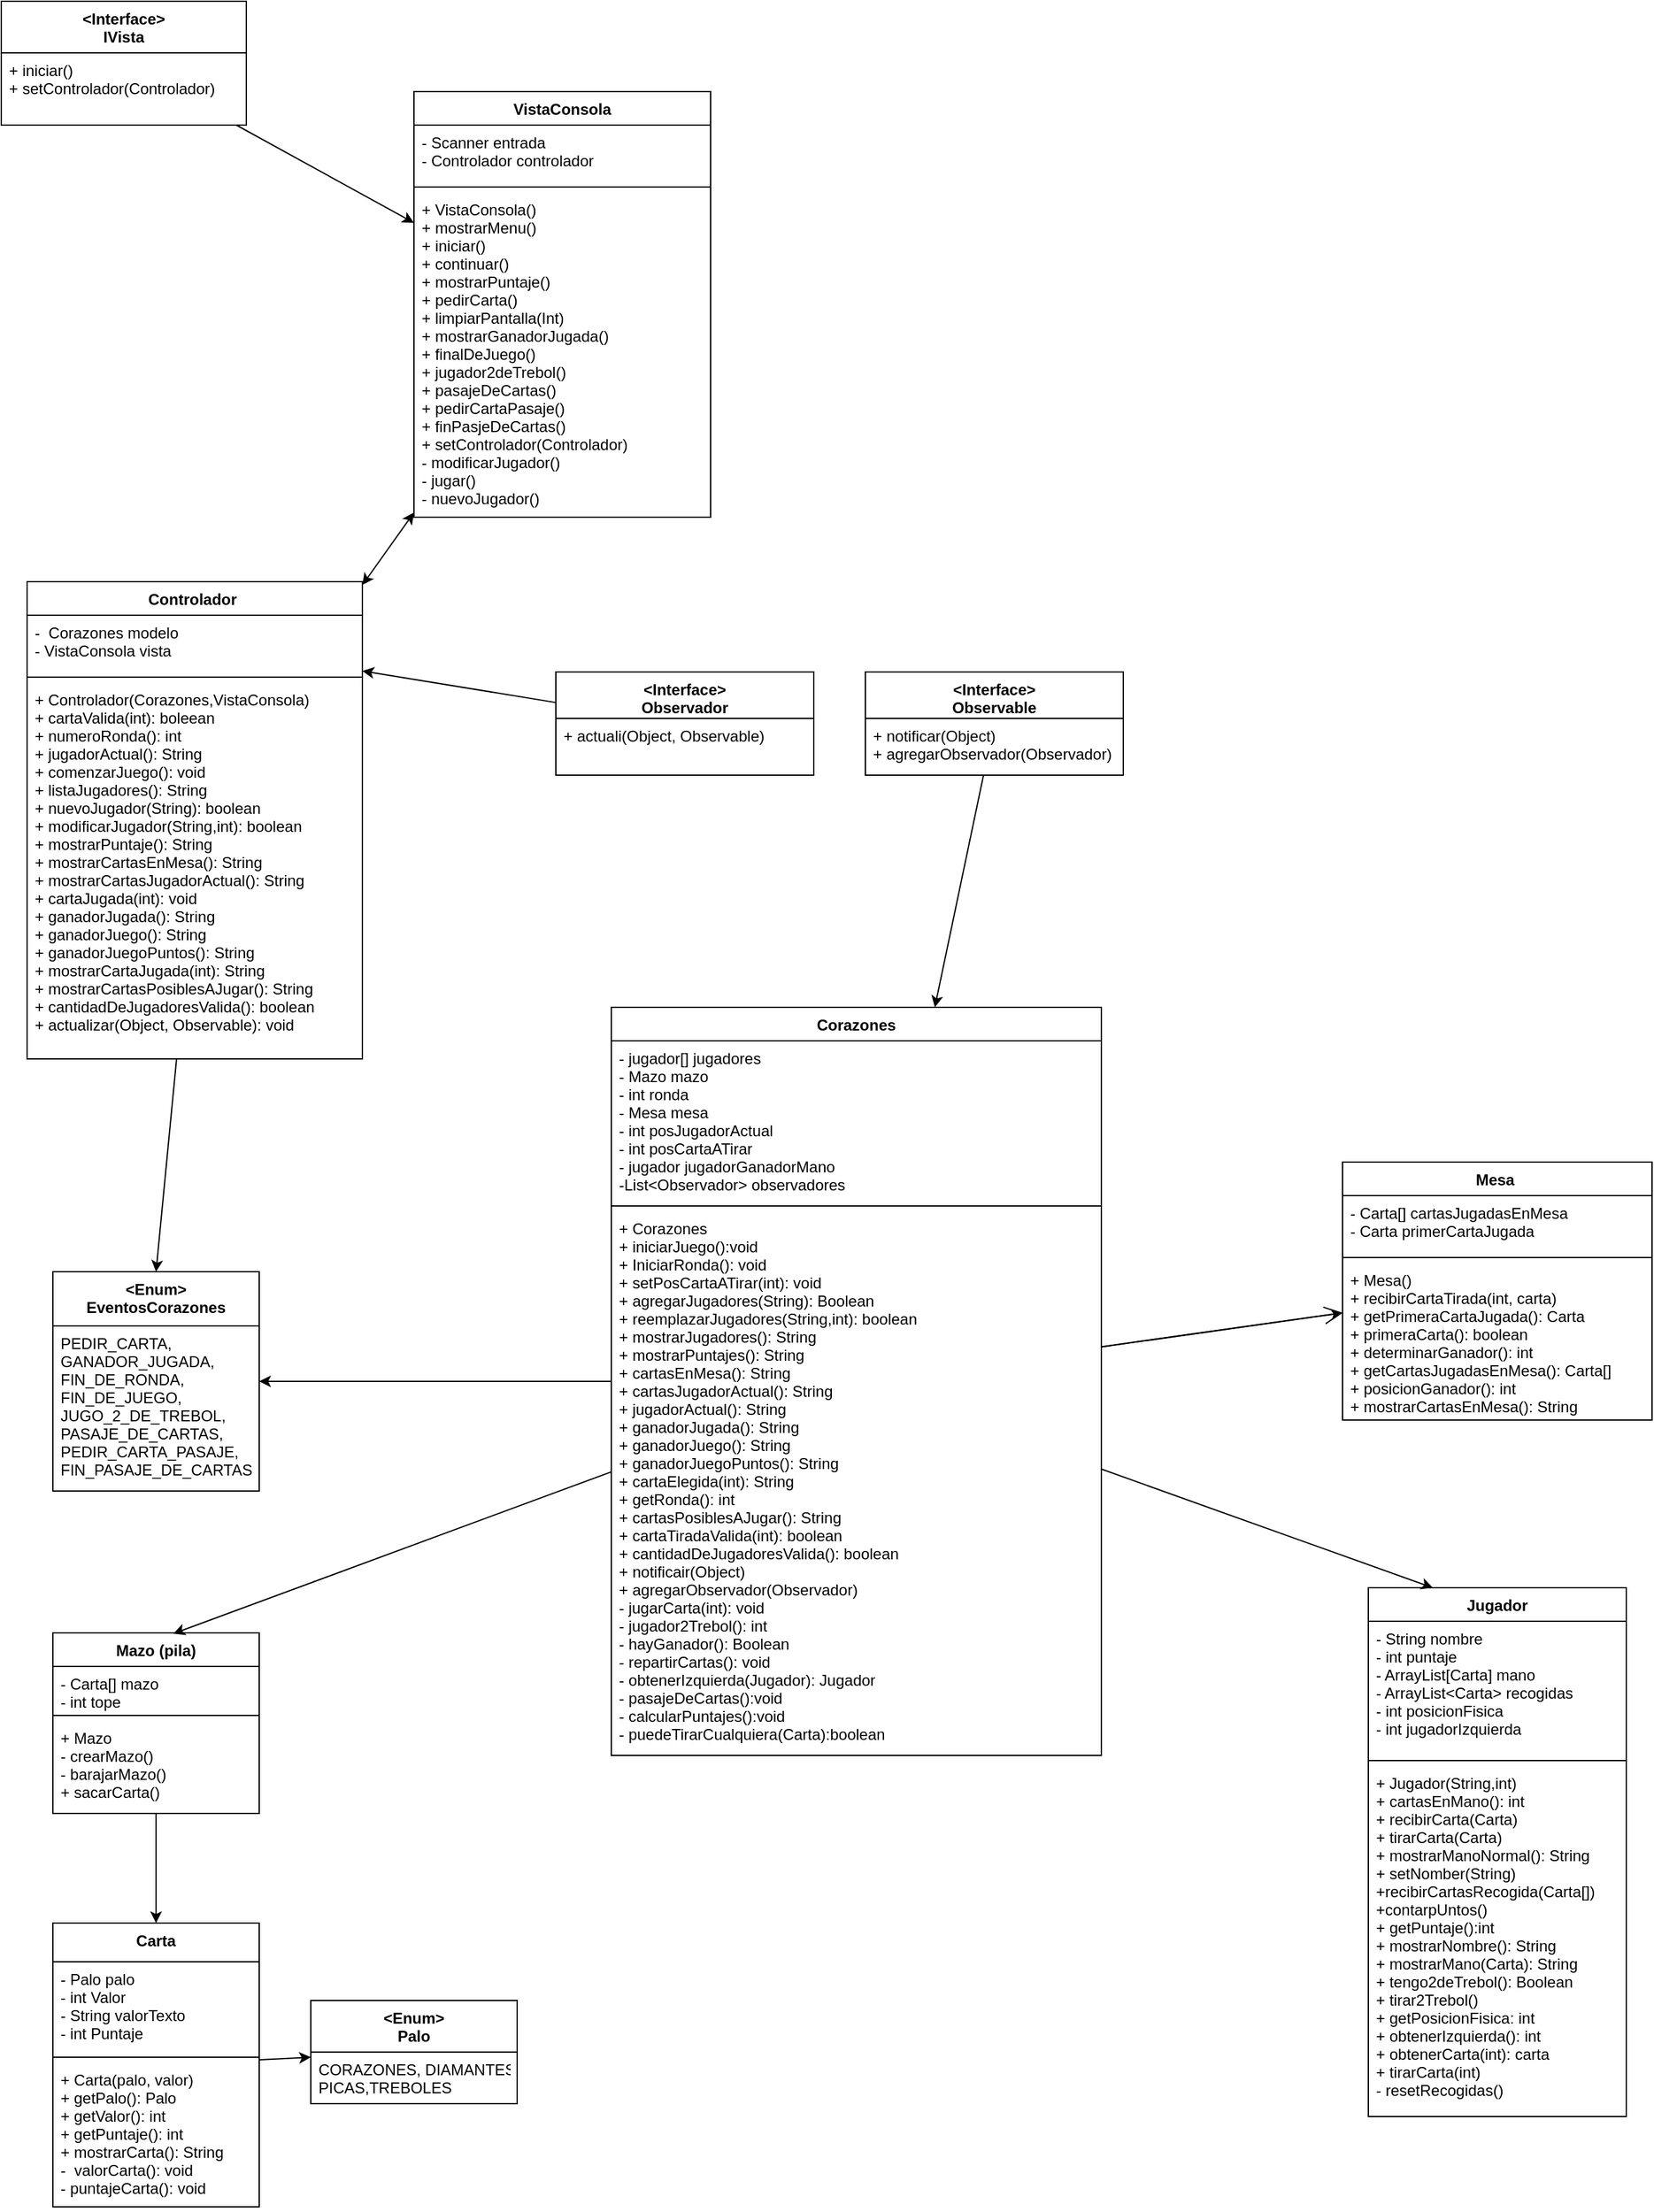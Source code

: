 <mxfile version="20.6.0" type="device"><diagram id="mGFZPmDN5NRry1EXzvAn" name="Página-1"><mxGraphModel dx="3955" dy="3057" grid="1" gridSize="10" guides="1" tooltips="1" connect="1" arrows="1" fold="1" page="1" pageScale="1" pageWidth="827" pageHeight="1169" math="0" shadow="0"><root><mxCell id="0"/><mxCell id="1" parent="0"/><mxCell id="18kM2h2EAPof0sc8bwyw-1" value="Carta" style="swimlane;fontStyle=1;align=center;verticalAlign=top;childLayout=stackLayout;horizontal=1;startSize=30;horizontalStack=0;resizeParent=1;resizeParentMax=0;resizeLast=0;collapsible=1;marginBottom=0;" parent="1" vertex="1"><mxGeometry x="-210" y="740" width="160" height="220" as="geometry"/></mxCell><mxCell id="18kM2h2EAPof0sc8bwyw-2" value="- Palo palo&#10;- int Valor&#10;- String valorTexto&#10;- int Puntaje" style="text;strokeColor=none;fillColor=none;align=left;verticalAlign=top;spacingLeft=4;spacingRight=4;overflow=hidden;rotatable=0;points=[[0,0.5],[1,0.5]];portConstraint=eastwest;" parent="18kM2h2EAPof0sc8bwyw-1" vertex="1"><mxGeometry y="30" width="160" height="70" as="geometry"/></mxCell><mxCell id="18kM2h2EAPof0sc8bwyw-3" value="" style="line;strokeWidth=1;fillColor=none;align=left;verticalAlign=middle;spacingTop=-1;spacingLeft=3;spacingRight=3;rotatable=0;labelPosition=right;points=[];portConstraint=eastwest;strokeColor=inherit;" parent="18kM2h2EAPof0sc8bwyw-1" vertex="1"><mxGeometry y="100" width="160" height="8" as="geometry"/></mxCell><mxCell id="18kM2h2EAPof0sc8bwyw-4" value="+ Carta(palo, valor)&#10;+ getPalo(): Palo&#10;+ getValor(): int&#10;+ getPuntaje(): int&#10;+ mostrarCarta(): String&#10;-  valorCarta(): void&#10;- puntajeCarta(): void" style="text;strokeColor=none;fillColor=none;align=left;verticalAlign=top;spacingLeft=4;spacingRight=4;overflow=hidden;rotatable=0;points=[[0,0.5],[1,0.5]];portConstraint=eastwest;" parent="18kM2h2EAPof0sc8bwyw-1" vertex="1"><mxGeometry y="108" width="160" height="112" as="geometry"/></mxCell><mxCell id="18kM2h2EAPof0sc8bwyw-5" value="&lt;Enum&gt;&#10;Palo" style="swimlane;fontStyle=1;align=center;verticalAlign=top;childLayout=stackLayout;horizontal=1;startSize=40;horizontalStack=0;resizeParent=1;resizeParentMax=0;resizeLast=0;collapsible=1;marginBottom=0;" parent="1" vertex="1"><mxGeometry x="-10" y="800" width="160" height="80" as="geometry"/></mxCell><mxCell id="18kM2h2EAPof0sc8bwyw-6" value="CORAZONES, DIAMANTES,&#10;PICAS,TREBOLES" style="text;strokeColor=none;fillColor=none;align=left;verticalAlign=top;spacingLeft=4;spacingRight=4;overflow=hidden;rotatable=0;points=[[0,0.5],[1,0.5]];portConstraint=eastwest;" parent="18kM2h2EAPof0sc8bwyw-5" vertex="1"><mxGeometry y="40" width="160" height="40" as="geometry"/></mxCell><mxCell id="18kM2h2EAPof0sc8bwyw-9" value="" style="endArrow=classic;html=1;rounded=0;" parent="1" source="18kM2h2EAPof0sc8bwyw-1" target="18kM2h2EAPof0sc8bwyw-5" edge="1"><mxGeometry width="50" height="50" relative="1" as="geometry"><mxPoint x="620" y="1180" as="sourcePoint"/><mxPoint x="670" y="1130" as="targetPoint"/></mxGeometry></mxCell><mxCell id="18kM2h2EAPof0sc8bwyw-10" value="Mazo (pila)" style="swimlane;fontStyle=1;align=center;verticalAlign=top;childLayout=stackLayout;horizontal=1;startSize=26;horizontalStack=0;resizeParent=1;resizeParentMax=0;resizeLast=0;collapsible=1;marginBottom=0;" parent="1" vertex="1"><mxGeometry x="-210" y="515" width="160" height="140" as="geometry"/></mxCell><mxCell id="18kM2h2EAPof0sc8bwyw-11" value="- Carta[] mazo&#10;- int tope" style="text;strokeColor=none;fillColor=none;align=left;verticalAlign=top;spacingLeft=4;spacingRight=4;overflow=hidden;rotatable=0;points=[[0,0.5],[1,0.5]];portConstraint=eastwest;" parent="18kM2h2EAPof0sc8bwyw-10" vertex="1"><mxGeometry y="26" width="160" height="34" as="geometry"/></mxCell><mxCell id="18kM2h2EAPof0sc8bwyw-12" value="" style="line;strokeWidth=1;fillColor=none;align=left;verticalAlign=middle;spacingTop=-1;spacingLeft=3;spacingRight=3;rotatable=0;labelPosition=right;points=[];portConstraint=eastwest;strokeColor=inherit;" parent="18kM2h2EAPof0sc8bwyw-10" vertex="1"><mxGeometry y="60" width="160" height="8" as="geometry"/></mxCell><mxCell id="18kM2h2EAPof0sc8bwyw-13" value="+ Mazo&#10;- crearMazo()&#10;- barajarMazo()&#10;+ sacarCarta()&#10;" style="text;strokeColor=none;fillColor=none;align=left;verticalAlign=top;spacingLeft=4;spacingRight=4;overflow=hidden;rotatable=0;points=[[0,0.5],[1,0.5]];portConstraint=eastwest;" parent="18kM2h2EAPof0sc8bwyw-10" vertex="1"><mxGeometry y="68" width="160" height="72" as="geometry"/></mxCell><mxCell id="18kM2h2EAPof0sc8bwyw-14" value="" style="endArrow=classic;html=1;rounded=0;" parent="1" source="18kM2h2EAPof0sc8bwyw-10" target="18kM2h2EAPof0sc8bwyw-1" edge="1"><mxGeometry width="50" height="50" relative="1" as="geometry"><mxPoint x="330" y="800" as="sourcePoint"/><mxPoint x="380" y="750" as="targetPoint"/></mxGeometry></mxCell><mxCell id="TZsHhUDprqXzjmOrpIkb-1" value="Corazones" style="swimlane;fontStyle=1;align=center;verticalAlign=top;childLayout=stackLayout;horizontal=1;startSize=26;horizontalStack=0;resizeParent=1;resizeParentMax=0;resizeLast=0;collapsible=1;marginBottom=0;" vertex="1" parent="1"><mxGeometry x="223" y="30" width="380" height="580" as="geometry"/></mxCell><mxCell id="TZsHhUDprqXzjmOrpIkb-2" value="- jugador[] jugadores&#10;- Mazo mazo&#10;- int ronda&#10;- Mesa mesa&#10;- int posJugadorActual&#10;- int posCartaATirar&#10;- jugador jugadorGanadorMano&#10;-List&lt;Observador&gt; observadores&#10;" style="text;strokeColor=none;fillColor=none;align=left;verticalAlign=top;spacingLeft=4;spacingRight=4;overflow=hidden;rotatable=0;points=[[0,0.5],[1,0.5]];portConstraint=eastwest;" vertex="1" parent="TZsHhUDprqXzjmOrpIkb-1"><mxGeometry y="26" width="380" height="124" as="geometry"/></mxCell><mxCell id="TZsHhUDprqXzjmOrpIkb-3" value="" style="line;strokeWidth=1;fillColor=none;align=left;verticalAlign=middle;spacingTop=-1;spacingLeft=3;spacingRight=3;rotatable=0;labelPosition=right;points=[];portConstraint=eastwest;strokeColor=inherit;" vertex="1" parent="TZsHhUDprqXzjmOrpIkb-1"><mxGeometry y="150" width="380" height="8" as="geometry"/></mxCell><mxCell id="TZsHhUDprqXzjmOrpIkb-4" value="+ Corazones&#10;+ iniciarJuego():void&#10;+ IniciarRonda(): void&#10;+ setPosCartaATirar(int): void&#10;+ agregarJugadores(String): Boolean&#10;+ reemplazarJugadores(String,int): boolean&#10;+ mostrarJugadores(): String&#10;+ mostrarPuntajes(): String&#10;+ cartasEnMesa(): String&#10;+ cartasJugadorActual(): String&#10;+ jugadorActual(): String&#10;+ ganadorJugada(): String&#10;+ ganadorJuego(): String&#10;+ ganadorJuegoPuntos(): String&#10;+ cartaElegida(int): String&#10;+ getRonda(): int&#10;+ cartasPosiblesAJugar(): String&#10;+ cartaTiradaValida(int): boolean&#10;+ cantidadDeJugadoresValida(): boolean&#10;+ notificair(Object)&#10;+ agregarObservador(Observador)&#10;- jugarCarta(int): void&#10;- jugador2Trebol(): int&#10;- hayGanador(): Boolean&#10;- repartirCartas(): void&#10;- obtenerIzquierda(Jugador): Jugador&#10;- pasajeDeCartas():void&#10;- calcularPuntajes():void&#10;- puedeTirarCualquiera(Carta):boolean&#10;&#10;&#10;" style="text;strokeColor=none;fillColor=none;align=left;verticalAlign=top;spacingLeft=4;spacingRight=4;overflow=hidden;rotatable=0;points=[[0,0.5],[1,0.5]];portConstraint=eastwest;" vertex="1" parent="TZsHhUDprqXzjmOrpIkb-1"><mxGeometry y="158" width="380" height="422" as="geometry"/></mxCell><mxCell id="TZsHhUDprqXzjmOrpIkb-13" value="&lt;Enum&gt;&#10;EventosCorazones" style="swimlane;fontStyle=1;align=center;verticalAlign=top;childLayout=stackLayout;horizontal=1;startSize=42;horizontalStack=0;resizeParent=1;resizeParentMax=0;resizeLast=0;collapsible=1;marginBottom=0;" vertex="1" parent="1"><mxGeometry x="-210" y="235" width="160" height="170" as="geometry"/></mxCell><mxCell id="TZsHhUDprqXzjmOrpIkb-14" value="PEDIR_CARTA, &#10;&#9;GANADOR_JUGADA,&#10;&#9;FIN_DE_RONDA,&#10;&#9;FIN_DE_JUEGO,&#10;&#9;JUGO_2_DE_TREBOL,&#10;&#9;PASAJE_DE_CARTAS,&#10;&#9;PEDIR_CARTA_PASAJE,&#10;&#9;FIN_PASAJE_DE_CARTAS;" style="text;strokeColor=none;fillColor=none;align=left;verticalAlign=top;spacingLeft=4;spacingRight=4;overflow=hidden;rotatable=0;points=[[0,0.5],[1,0.5]];portConstraint=eastwest;" vertex="1" parent="TZsHhUDprqXzjmOrpIkb-13"><mxGeometry y="42" width="160" height="128" as="geometry"/></mxCell><mxCell id="TZsHhUDprqXzjmOrpIkb-18" value="" style="endArrow=classic;html=1;rounded=0;entryX=0.584;entryY=0.004;entryDx=0;entryDy=0;entryPerimeter=0;" edge="1" parent="1" source="TZsHhUDprqXzjmOrpIkb-1" target="18kM2h2EAPof0sc8bwyw-10"><mxGeometry width="50" height="50" relative="1" as="geometry"><mxPoint x="300" y="180" as="sourcePoint"/><mxPoint x="350" y="130" as="targetPoint"/></mxGeometry></mxCell><mxCell id="TZsHhUDprqXzjmOrpIkb-19" value="Mesa " style="swimlane;fontStyle=1;align=center;verticalAlign=top;childLayout=stackLayout;horizontal=1;startSize=26;horizontalStack=0;resizeParent=1;resizeParentMax=0;resizeLast=0;collapsible=1;marginBottom=0;" vertex="1" parent="1"><mxGeometry x="790" y="150" width="240" height="200" as="geometry"/></mxCell><mxCell id="TZsHhUDprqXzjmOrpIkb-20" value="- Carta[] cartasJugadasEnMesa&#10;- Carta primerCartaJugada" style="text;strokeColor=none;fillColor=none;align=left;verticalAlign=top;spacingLeft=4;spacingRight=4;overflow=hidden;rotatable=0;points=[[0,0.5],[1,0.5]];portConstraint=eastwest;" vertex="1" parent="TZsHhUDprqXzjmOrpIkb-19"><mxGeometry y="26" width="240" height="44" as="geometry"/></mxCell><mxCell id="TZsHhUDprqXzjmOrpIkb-21" value="" style="line;strokeWidth=1;fillColor=none;align=left;verticalAlign=middle;spacingTop=-1;spacingLeft=3;spacingRight=3;rotatable=0;labelPosition=right;points=[];portConstraint=eastwest;strokeColor=inherit;" vertex="1" parent="TZsHhUDprqXzjmOrpIkb-19"><mxGeometry y="70" width="240" height="8" as="geometry"/></mxCell><mxCell id="TZsHhUDprqXzjmOrpIkb-22" value="+ Mesa()&#10;+ recibirCartaTirada(int, carta)&#10;+ getPrimeraCartaJugada(): Carta&#10;+ primeraCarta(): boolean&#10;+ determinarGanador(): int&#10;+ getCartasJugadasEnMesa(): Carta[]&#10;+ posicionGanador(): int&#10;+ mostrarCartasEnMesa(): String" style="text;strokeColor=none;fillColor=none;align=left;verticalAlign=top;spacingLeft=4;spacingRight=4;overflow=hidden;rotatable=0;points=[[0,0.5],[1,0.5]];portConstraint=eastwest;" vertex="1" parent="TZsHhUDprqXzjmOrpIkb-19"><mxGeometry y="78" width="240" height="122" as="geometry"/></mxCell><mxCell id="TZsHhUDprqXzjmOrpIkb-23" value="" style="endArrow=open;endFill=1;endSize=12;html=1;rounded=0;" edge="1" parent="1" source="TZsHhUDprqXzjmOrpIkb-1" target="TZsHhUDprqXzjmOrpIkb-19"><mxGeometry width="160" relative="1" as="geometry"><mxPoint x="400" y="300" as="sourcePoint"/><mxPoint x="560" y="300" as="targetPoint"/></mxGeometry></mxCell><mxCell id="TZsHhUDprqXzjmOrpIkb-24" value="" style="endArrow=classic;html=1;rounded=0;" edge="1" parent="1" source="TZsHhUDprqXzjmOrpIkb-1" target="TZsHhUDprqXzjmOrpIkb-19"><mxGeometry width="50" height="50" relative="1" as="geometry"><mxPoint x="460" y="320" as="sourcePoint"/><mxPoint x="510" y="270" as="targetPoint"/></mxGeometry></mxCell><mxCell id="TZsHhUDprqXzjmOrpIkb-25" value="Jugador" style="swimlane;fontStyle=1;align=center;verticalAlign=top;childLayout=stackLayout;horizontal=1;startSize=26;horizontalStack=0;resizeParent=1;resizeParentMax=0;resizeLast=0;collapsible=1;marginBottom=0;" vertex="1" parent="1"><mxGeometry x="810" y="480" width="200" height="410" as="geometry"/></mxCell><mxCell id="TZsHhUDprqXzjmOrpIkb-26" value="- String nombre&#10;- int puntaje&#10;- ArrayList[Carta] mano&#10;- ArrayList&lt;Carta&gt; recogidas&#10;- int posicionFisica&#10;- int jugadorIzquierda&#10;" style="text;strokeColor=none;fillColor=none;align=left;verticalAlign=top;spacingLeft=4;spacingRight=4;overflow=hidden;rotatable=0;points=[[0,0.5],[1,0.5]];portConstraint=eastwest;" vertex="1" parent="TZsHhUDprqXzjmOrpIkb-25"><mxGeometry y="26" width="200" height="104" as="geometry"/></mxCell><mxCell id="TZsHhUDprqXzjmOrpIkb-27" value="" style="line;strokeWidth=1;fillColor=none;align=left;verticalAlign=middle;spacingTop=-1;spacingLeft=3;spacingRight=3;rotatable=0;labelPosition=right;points=[];portConstraint=eastwest;strokeColor=inherit;" vertex="1" parent="TZsHhUDprqXzjmOrpIkb-25"><mxGeometry y="130" width="200" height="8" as="geometry"/></mxCell><mxCell id="TZsHhUDprqXzjmOrpIkb-28" value="+ Jugador(String,int)&#10;+ cartasEnMano(): int&#10;+ recibirCarta(Carta)&#10;+ tirarCarta(Carta)&#10;+ mostrarManoNormal(): String&#10;+ setNomber(String)&#10;+recibirCartasRecogida(Carta[])&#10;+contarpUntos()&#10;+ getPuntaje():int&#10;+ mostrarNombre(): String&#10;+ mostrarMano(Carta): String&#10;+ tengo2deTrebol(): Boolean&#10;+ tirar2Trebol()&#10;+ getPosicionFisica: int&#10;+ obtenerIzquierda(): int&#10;+ obtenerCarta(int): carta&#10;+ tirarCarta(int)&#10;- resetRecogidas()" style="text;strokeColor=none;fillColor=none;align=left;verticalAlign=top;spacingLeft=4;spacingRight=4;overflow=hidden;rotatable=0;points=[[0,0.5],[1,0.5]];portConstraint=eastwest;" vertex="1" parent="TZsHhUDprqXzjmOrpIkb-25"><mxGeometry y="138" width="200" height="272" as="geometry"/></mxCell><mxCell id="TZsHhUDprqXzjmOrpIkb-29" value="" style="endArrow=classic;html=1;rounded=0;entryX=0.25;entryY=0;entryDx=0;entryDy=0;" edge="1" parent="1" source="TZsHhUDprqXzjmOrpIkb-1" target="TZsHhUDprqXzjmOrpIkb-25"><mxGeometry width="50" height="50" relative="1" as="geometry"><mxPoint x="460" y="320" as="sourcePoint"/><mxPoint x="510" y="270" as="targetPoint"/></mxGeometry></mxCell><mxCell id="TZsHhUDprqXzjmOrpIkb-30" value="" style="endArrow=classic;html=1;rounded=0;" edge="1" parent="1" source="TZsHhUDprqXzjmOrpIkb-1" target="TZsHhUDprqXzjmOrpIkb-13"><mxGeometry width="50" height="50" relative="1" as="geometry"><mxPoint x="460" y="320" as="sourcePoint"/><mxPoint x="510" y="270" as="targetPoint"/></mxGeometry></mxCell><mxCell id="TZsHhUDprqXzjmOrpIkb-31" value="&lt;Interface&gt;&#10;Observable&#10;" style="swimlane;fontStyle=1;align=center;verticalAlign=top;childLayout=stackLayout;horizontal=1;startSize=36;horizontalStack=0;resizeParent=1;resizeParentMax=0;resizeLast=0;collapsible=1;marginBottom=0;" vertex="1" parent="1"><mxGeometry x="420" y="-230" width="200" height="80" as="geometry"/></mxCell><mxCell id="TZsHhUDprqXzjmOrpIkb-34" value="+ notificar(Object)&#10;+ agregarObservador(Observador)" style="text;strokeColor=none;fillColor=none;align=left;verticalAlign=top;spacingLeft=4;spacingRight=4;overflow=hidden;rotatable=0;points=[[0,0.5],[1,0.5]];portConstraint=eastwest;" vertex="1" parent="TZsHhUDprqXzjmOrpIkb-31"><mxGeometry y="36" width="200" height="44" as="geometry"/></mxCell><mxCell id="TZsHhUDprqXzjmOrpIkb-35" value="&lt;Interface&gt;&#10;Observador" style="swimlane;fontStyle=1;align=center;verticalAlign=top;childLayout=stackLayout;horizontal=1;startSize=36;horizontalStack=0;resizeParent=1;resizeParentMax=0;resizeLast=0;collapsible=1;marginBottom=0;" vertex="1" parent="1"><mxGeometry x="180" y="-230" width="200" height="80" as="geometry"/></mxCell><mxCell id="TZsHhUDprqXzjmOrpIkb-36" value="+ actuali(Object, Observable)" style="text;strokeColor=none;fillColor=none;align=left;verticalAlign=top;spacingLeft=4;spacingRight=4;overflow=hidden;rotatable=0;points=[[0,0.5],[1,0.5]];portConstraint=eastwest;" vertex="1" parent="TZsHhUDprqXzjmOrpIkb-35"><mxGeometry y="36" width="200" height="44" as="geometry"/></mxCell><mxCell id="TZsHhUDprqXzjmOrpIkb-37" value="" style="endArrow=classic;html=1;rounded=0;" edge="1" parent="1" source="TZsHhUDprqXzjmOrpIkb-31" target="TZsHhUDprqXzjmOrpIkb-1"><mxGeometry width="50" height="50" relative="1" as="geometry"><mxPoint x="430" y="-90" as="sourcePoint"/><mxPoint x="480" y="-140" as="targetPoint"/></mxGeometry></mxCell><mxCell id="TZsHhUDprqXzjmOrpIkb-38" value="Controlador " style="swimlane;fontStyle=1;align=center;verticalAlign=top;childLayout=stackLayout;horizontal=1;startSize=26;horizontalStack=0;resizeParent=1;resizeParentMax=0;resizeLast=0;collapsible=1;marginBottom=0;" vertex="1" parent="1"><mxGeometry x="-230" y="-300" width="260" height="370" as="geometry"/></mxCell><mxCell id="TZsHhUDprqXzjmOrpIkb-39" value="-  Corazones modelo&#10;- VistaConsola vista" style="text;strokeColor=none;fillColor=none;align=left;verticalAlign=top;spacingLeft=4;spacingRight=4;overflow=hidden;rotatable=0;points=[[0,0.5],[1,0.5]];portConstraint=eastwest;" vertex="1" parent="TZsHhUDprqXzjmOrpIkb-38"><mxGeometry y="26" width="260" height="44" as="geometry"/></mxCell><mxCell id="TZsHhUDprqXzjmOrpIkb-40" value="" style="line;strokeWidth=1;fillColor=none;align=left;verticalAlign=middle;spacingTop=-1;spacingLeft=3;spacingRight=3;rotatable=0;labelPosition=right;points=[];portConstraint=eastwest;strokeColor=inherit;" vertex="1" parent="TZsHhUDprqXzjmOrpIkb-38"><mxGeometry y="70" width="260" height="8" as="geometry"/></mxCell><mxCell id="TZsHhUDprqXzjmOrpIkb-41" value="+ Controlador(Corazones,VistaConsola)&#10;+ cartaValida(int): boleean&#10;+ numeroRonda(): int&#10;+ jugadorActual(): String&#10;+ comenzarJuego(): void&#10;+ listaJugadores(): String&#10;+ nuevoJugador(String): boolean&#10;+ modificarJugador(String,int): boolean&#10;+ mostrarPuntaje(): String&#10;+ mostrarCartasEnMesa(): String&#10;+ mostrarCartasJugadorActual(): String&#10;+ cartaJugada(int): void&#10;+ ganadorJugada(): String&#10;+ ganadorJuego(): String&#10;+ ganadorJuegoPuntos(): String&#10;+ mostrarCartaJugada(int): String&#10;+ mostrarCartasPosiblesAJugar(): String&#10;+ cantidadDeJugadoresValida(): boolean&#10;+ actualizar(Object, Observable): void" style="text;strokeColor=none;fillColor=none;align=left;verticalAlign=top;spacingLeft=4;spacingRight=4;overflow=hidden;rotatable=0;points=[[0,0.5],[1,0.5]];portConstraint=eastwest;" vertex="1" parent="TZsHhUDprqXzjmOrpIkb-38"><mxGeometry y="78" width="260" height="292" as="geometry"/></mxCell><mxCell id="TZsHhUDprqXzjmOrpIkb-42" value="" style="endArrow=classic;html=1;rounded=0;entryX=0.5;entryY=0;entryDx=0;entryDy=0;" edge="1" parent="1" source="TZsHhUDprqXzjmOrpIkb-41" target="TZsHhUDprqXzjmOrpIkb-13"><mxGeometry width="50" height="50" relative="1" as="geometry"><mxPoint x="-100" y="-300" as="sourcePoint"/><mxPoint x="860" y="70" as="targetPoint"/></mxGeometry></mxCell><mxCell id="TZsHhUDprqXzjmOrpIkb-43" value="" style="endArrow=classic;html=1;rounded=0;" edge="1" parent="1" source="TZsHhUDprqXzjmOrpIkb-35" target="TZsHhUDprqXzjmOrpIkb-39"><mxGeometry width="50" height="50" relative="1" as="geometry"><mxPoint x="810" y="120" as="sourcePoint"/><mxPoint x="860" y="70" as="targetPoint"/></mxGeometry></mxCell><mxCell id="TZsHhUDprqXzjmOrpIkb-44" value="VistaConsola" style="swimlane;fontStyle=1;align=center;verticalAlign=top;childLayout=stackLayout;horizontal=1;startSize=26;horizontalStack=0;resizeParent=1;resizeParentMax=0;resizeLast=0;collapsible=1;marginBottom=0;" vertex="1" parent="1"><mxGeometry x="70" y="-680" width="230" height="330" as="geometry"/></mxCell><mxCell id="TZsHhUDprqXzjmOrpIkb-45" value="- Scanner entrada&#10;- Controlador controlador&#10;" style="text;strokeColor=none;fillColor=none;align=left;verticalAlign=top;spacingLeft=4;spacingRight=4;overflow=hidden;rotatable=0;points=[[0,0.5],[1,0.5]];portConstraint=eastwest;" vertex="1" parent="TZsHhUDprqXzjmOrpIkb-44"><mxGeometry y="26" width="230" height="44" as="geometry"/></mxCell><mxCell id="TZsHhUDprqXzjmOrpIkb-46" value="" style="line;strokeWidth=1;fillColor=none;align=left;verticalAlign=middle;spacingTop=-1;spacingLeft=3;spacingRight=3;rotatable=0;labelPosition=right;points=[];portConstraint=eastwest;strokeColor=inherit;" vertex="1" parent="TZsHhUDprqXzjmOrpIkb-44"><mxGeometry y="70" width="230" height="8" as="geometry"/></mxCell><mxCell id="TZsHhUDprqXzjmOrpIkb-47" value="+ VistaConsola()&#10;+ mostrarMenu()&#10;+ iniciar()&#10;+ continuar()&#10;+ mostrarPuntaje()&#10;+ pedirCarta()&#10;+ limpiarPantalla(Int)&#10;+ mostrarGanadorJugada()&#10;+ finalDeJuego()&#10;+ jugador2deTrebol()&#10;+ pasajeDeCartas()&#10;+ pedirCartaPasaje()&#10;+ finPasjeDeCartas()&#10;+ setControlador(Controlador)&#10;- modificarJugador()&#10;- jugar()&#10;- nuevoJugador()" style="text;strokeColor=none;fillColor=none;align=left;verticalAlign=top;spacingLeft=4;spacingRight=4;overflow=hidden;rotatable=0;points=[[0,0.5],[1,0.5]];portConstraint=eastwest;" vertex="1" parent="TZsHhUDprqXzjmOrpIkb-44"><mxGeometry y="78" width="230" height="252" as="geometry"/></mxCell><mxCell id="TZsHhUDprqXzjmOrpIkb-49" value="" style="endArrow=classic;startArrow=classic;html=1;rounded=0;" edge="1" parent="1" source="TZsHhUDprqXzjmOrpIkb-38" target="TZsHhUDprqXzjmOrpIkb-44"><mxGeometry width="50" height="50" relative="1" as="geometry"><mxPoint x="420" y="-270" as="sourcePoint"/><mxPoint x="470" y="-320" as="targetPoint"/></mxGeometry></mxCell><mxCell id="TZsHhUDprqXzjmOrpIkb-50" value="&lt;Interface&gt;&#10;IVista" style="swimlane;fontStyle=1;align=center;verticalAlign=top;childLayout=stackLayout;horizontal=1;startSize=40;horizontalStack=0;resizeParent=1;resizeParentMax=0;resizeLast=0;collapsible=1;marginBottom=0;" vertex="1" parent="1"><mxGeometry x="-250" y="-750" width="190" height="96" as="geometry"/></mxCell><mxCell id="TZsHhUDprqXzjmOrpIkb-53" value="+ iniciar()&#10;+ setControlador(Controlador)" style="text;strokeColor=none;fillColor=none;align=left;verticalAlign=top;spacingLeft=4;spacingRight=4;overflow=hidden;rotatable=0;points=[[0,0.5],[1,0.5]];portConstraint=eastwest;" vertex="1" parent="TZsHhUDprqXzjmOrpIkb-50"><mxGeometry y="40" width="190" height="56" as="geometry"/></mxCell><mxCell id="TZsHhUDprqXzjmOrpIkb-54" value="" style="endArrow=classic;html=1;rounded=0;" edge="1" parent="1" source="TZsHhUDprqXzjmOrpIkb-50" target="TZsHhUDprqXzjmOrpIkb-44"><mxGeometry width="50" height="50" relative="1" as="geometry"><mxPoint x="70" y="-670" as="sourcePoint"/><mxPoint x="120" y="-720" as="targetPoint"/></mxGeometry></mxCell></root></mxGraphModel></diagram></mxfile>